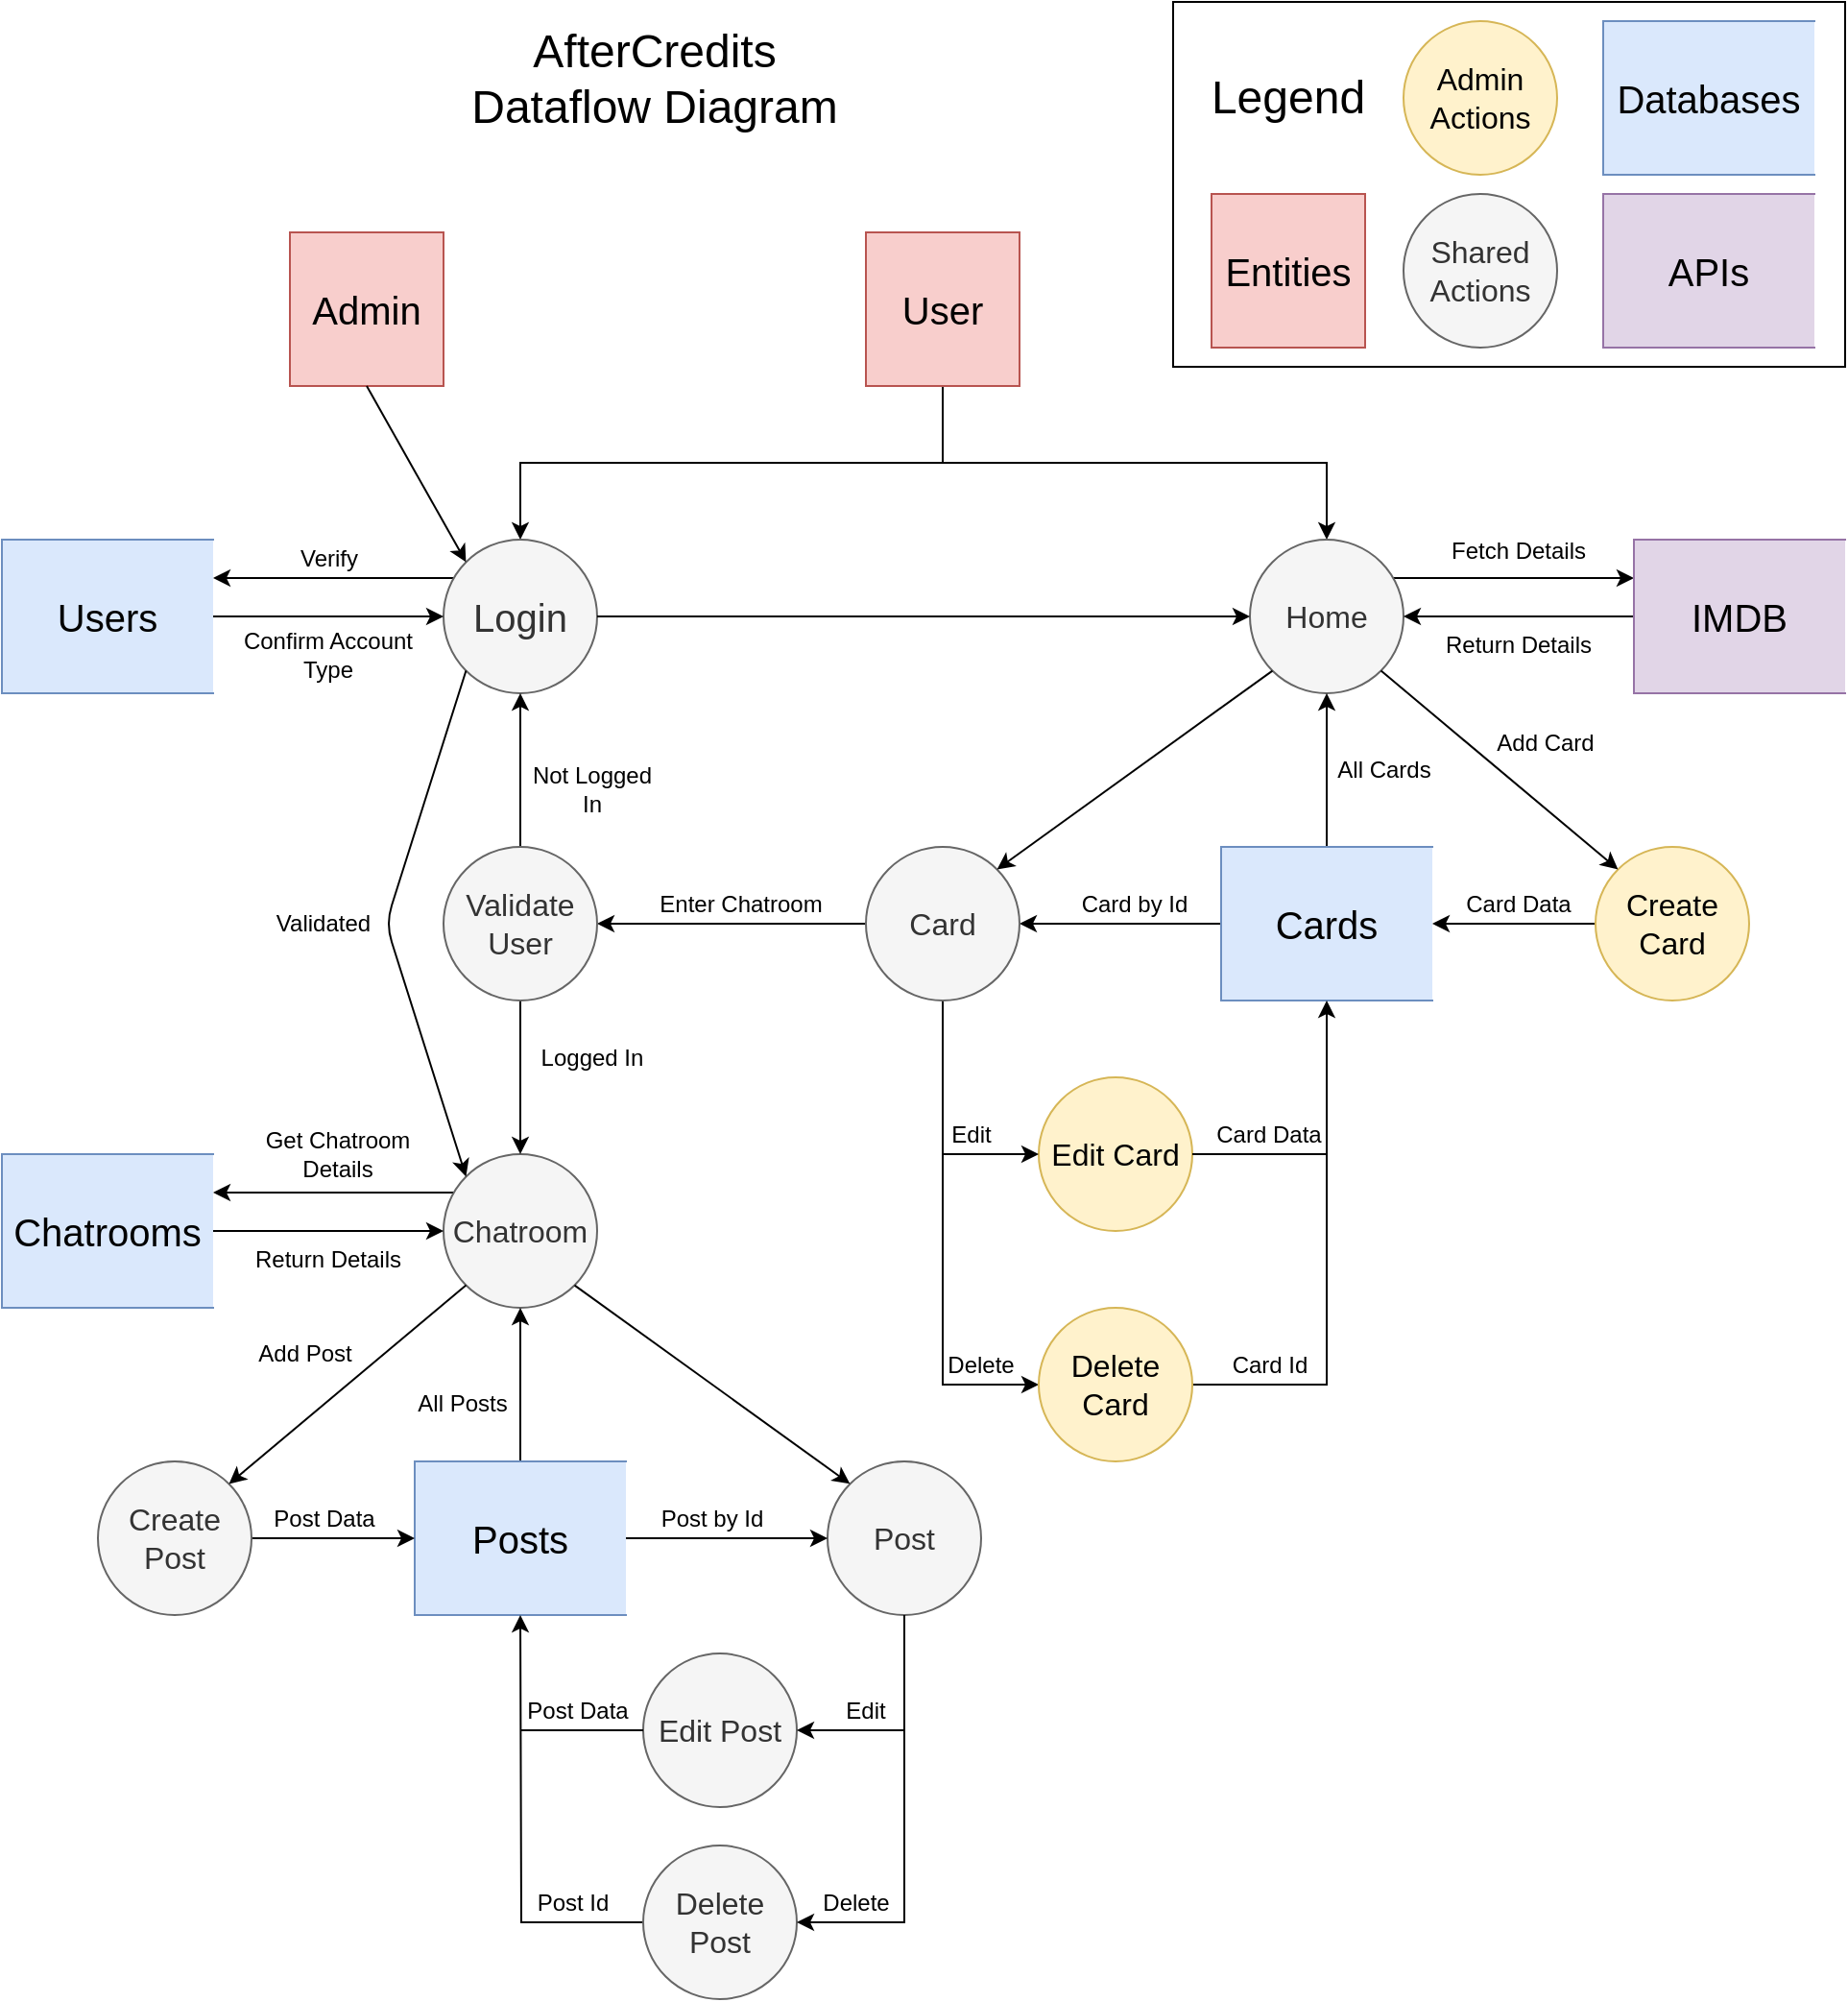 <mxfile version="14.4.9" type="device"><diagram id="RiJQAqH7aMuWV0R9RFBS" name="Page-1"><mxGraphModel dx="1871" dy="617" grid="1" gridSize="10" guides="1" tooltips="1" connect="1" arrows="1" fold="1" page="1" pageScale="1" pageWidth="850" pageHeight="1100" math="0" shadow="0"><root><mxCell id="0"/><mxCell id="1" parent="0"/><mxCell id="LqPZNxDCGfYMZ58kpEBG-1" value="&lt;font style=&quot;font-size: 24px&quot;&gt;AfterCredits Dataflow Diagram&lt;/font&gt;" style="text;html=1;strokeColor=none;fillColor=none;align=center;verticalAlign=middle;whiteSpace=wrap;rounded=0;" parent="1" vertex="1"><mxGeometry x="-570" y="20" width="200" height="80" as="geometry"/></mxCell><mxCell id="pwWabVdhbER4xxO2KLVx-45" style="edgeStyle=orthogonalEdgeStyle;rounded=0;orthogonalLoop=1;jettySize=auto;html=1;entryX=0.5;entryY=0;entryDx=0;entryDy=0;exitX=0.5;exitY=1;exitDx=0;exitDy=0;" edge="1" parent="1" source="LqPZNxDCGfYMZ58kpEBG-2" target="LqPZNxDCGfYMZ58kpEBG-20"><mxGeometry relative="1" as="geometry"><mxPoint x="-457.5" y="240" as="targetPoint"/><Array as="points"><mxPoint x="-320" y="260"/><mxPoint x="-120" y="260"/></Array></mxGeometry></mxCell><mxCell id="pwWabVdhbER4xxO2KLVx-125" style="edgeStyle=orthogonalEdgeStyle;rounded=0;orthogonalLoop=1;jettySize=auto;html=1;entryX=0.5;entryY=0;entryDx=0;entryDy=0;startArrow=none;startFill=0;endArrow=classic;endFill=1;" edge="1" parent="1" source="LqPZNxDCGfYMZ58kpEBG-2" target="LqPZNxDCGfYMZ58kpEBG-6"><mxGeometry relative="1" as="geometry"><Array as="points"><mxPoint x="-320" y="260"/><mxPoint x="-540" y="260"/></Array></mxGeometry></mxCell><mxCell id="LqPZNxDCGfYMZ58kpEBG-2" value="&lt;font style=&quot;font-size: 20px&quot;&gt;User&lt;/font&gt;" style="whiteSpace=wrap;html=1;aspect=fixed;strokeColor=#b85450;fillColor=#f8cecc;" parent="1" vertex="1"><mxGeometry x="-360" y="140" width="80" height="80" as="geometry"/></mxCell><mxCell id="pwWabVdhbER4xxO2KLVx-99" style="edgeStyle=orthogonalEdgeStyle;rounded=0;orthogonalLoop=1;jettySize=auto;html=1;entryX=1;entryY=0.25;entryDx=0;entryDy=0;startArrow=none;startFill=0;exitX=0;exitY=0;exitDx=0;exitDy=0;" edge="1" parent="1" source="LqPZNxDCGfYMZ58kpEBG-6" target="LqPZNxDCGfYMZ58kpEBG-7"><mxGeometry relative="1" as="geometry"><Array as="points"><mxPoint x="-568" y="320"/></Array></mxGeometry></mxCell><mxCell id="LqPZNxDCGfYMZ58kpEBG-6" value="&lt;font style=&quot;font-size: 20px&quot;&gt;Login&lt;/font&gt;" style="ellipse;whiteSpace=wrap;html=1;aspect=fixed;fillColor=#f5f5f5;strokeColor=#666666;fontColor=#333333;" parent="1" vertex="1"><mxGeometry x="-580" y="300" width="80" height="80" as="geometry"/></mxCell><mxCell id="pwWabVdhbER4xxO2KLVx-101" value="" style="edgeStyle=orthogonalEdgeStyle;rounded=0;orthogonalLoop=1;jettySize=auto;html=1;startArrow=none;startFill=0;" edge="1" parent="1" source="LqPZNxDCGfYMZ58kpEBG-7" target="LqPZNxDCGfYMZ58kpEBG-6"><mxGeometry relative="1" as="geometry"/></mxCell><mxCell id="LqPZNxDCGfYMZ58kpEBG-7" value="&lt;span style=&quot;font-size: 20px&quot;&gt;Users&lt;/span&gt;" style="shape=partialRectangle;whiteSpace=wrap;html=1;bottom=1;right=0;left=1;top=1;fillColor=#dae8fc;perimeterSpacing=0;strokeColor=#6c8ebf;" parent="1" vertex="1"><mxGeometry x="-810" y="300" width="110" height="80" as="geometry"/></mxCell><mxCell id="LqPZNxDCGfYMZ58kpEBG-14" value="Verify" style="text;html=1;strokeColor=none;fillColor=none;align=center;verticalAlign=middle;whiteSpace=wrap;rounded=0;" parent="1" vertex="1"><mxGeometry x="-672.5" y="300" width="65" height="20" as="geometry"/></mxCell><mxCell id="pwWabVdhbER4xxO2KLVx-127" value="" style="edgeStyle=orthogonalEdgeStyle;rounded=0;orthogonalLoop=1;jettySize=auto;html=1;startArrow=none;startFill=0;endArrow=classic;endFill=1;entryX=1;entryY=0.25;entryDx=0;entryDy=0;exitX=0;exitY=0;exitDx=0;exitDy=0;" edge="1" parent="1" source="LqPZNxDCGfYMZ58kpEBG-17" target="HxI_gcQJku9amhv0nbOb-12"><mxGeometry relative="1" as="geometry"><Array as="points"><mxPoint x="-568" y="640"/></Array></mxGeometry></mxCell><mxCell id="LqPZNxDCGfYMZ58kpEBG-17" value="&lt;font style=&quot;font-size: 16px&quot;&gt;Chatroom&lt;/font&gt;" style="ellipse;whiteSpace=wrap;html=1;aspect=fixed;fillColor=#f5f5f5;strokeColor=#666666;fontColor=#333333;" parent="1" vertex="1"><mxGeometry x="-580" y="620" width="80" height="80" as="geometry"/></mxCell><mxCell id="pwWabVdhbER4xxO2KLVx-133" value="" style="edgeStyle=orthogonalEdgeStyle;rounded=0;orthogonalLoop=1;jettySize=auto;html=1;startArrow=none;startFill=0;endArrow=classic;endFill=1;exitX=1;exitY=0;exitDx=0;exitDy=0;entryX=0;entryY=0.25;entryDx=0;entryDy=0;" edge="1" parent="1" source="LqPZNxDCGfYMZ58kpEBG-20" target="LqPZNxDCGfYMZ58kpEBG-23"><mxGeometry relative="1" as="geometry"><Array as="points"><mxPoint x="-92" y="320"/></Array></mxGeometry></mxCell><mxCell id="LqPZNxDCGfYMZ58kpEBG-20" value="&lt;font style=&quot;font-size: 16px&quot;&gt;Home&lt;br&gt;&lt;/font&gt;" style="ellipse;whiteSpace=wrap;html=1;aspect=fixed;fillColor=#f5f5f5;strokeColor=#666666;fontColor=#333333;" parent="1" vertex="1"><mxGeometry x="-160" y="300" width="80" height="80" as="geometry"/></mxCell><mxCell id="pwWabVdhbER4xxO2KLVx-134" value="" style="edgeStyle=orthogonalEdgeStyle;rounded=0;orthogonalLoop=1;jettySize=auto;html=1;startArrow=none;startFill=0;endArrow=classic;endFill=1;entryX=1;entryY=0.5;entryDx=0;entryDy=0;" edge="1" parent="1" source="LqPZNxDCGfYMZ58kpEBG-23" target="LqPZNxDCGfYMZ58kpEBG-20"><mxGeometry relative="1" as="geometry"/></mxCell><mxCell id="LqPZNxDCGfYMZ58kpEBG-23" value="&lt;span style=&quot;font-size: 20px&quot;&gt;IMDB&lt;/span&gt;" style="shape=partialRectangle;whiteSpace=wrap;html=1;bottom=1;right=0;left=1;top=1;perimeterSpacing=0;fillColor=#e1d5e7;strokeColor=#9673a6;" parent="1" vertex="1"><mxGeometry x="40" y="300" width="110" height="80" as="geometry"/></mxCell><mxCell id="LqPZNxDCGfYMZ58kpEBG-25" value="Fetch Details" style="text;html=1;strokeColor=none;fillColor=none;align=center;verticalAlign=middle;whiteSpace=wrap;rounded=0;" parent="1" vertex="1"><mxGeometry x="-60" y="296" width="80" height="20" as="geometry"/></mxCell><mxCell id="LqPZNxDCGfYMZ58kpEBG-28" value="&lt;font style=&quot;font-size: 16px&quot;&gt;Post&lt;/font&gt;" style="ellipse;whiteSpace=wrap;html=1;aspect=fixed;fillColor=#f5f5f5;strokeColor=#666666;fontColor=#333333;" parent="1" vertex="1"><mxGeometry x="-380" y="780" width="80" height="80" as="geometry"/></mxCell><mxCell id="pwWabVdhbER4xxO2KLVx-71" value="" style="edgeStyle=orthogonalEdgeStyle;rounded=0;orthogonalLoop=1;jettySize=auto;html=1;startArrow=none;startFill=0;entryX=0;entryY=0.5;entryDx=0;entryDy=0;" edge="1" parent="1" source="HxI_gcQJku9amhv0nbOb-1" target="LqPZNxDCGfYMZ58kpEBG-28"><mxGeometry relative="1" as="geometry"><mxPoint x="-450" y="810" as="targetPoint"/></mxGeometry></mxCell><mxCell id="pwWabVdhbER4xxO2KLVx-73" value="" style="edgeStyle=orthogonalEdgeStyle;rounded=0;orthogonalLoop=1;jettySize=auto;html=1;startArrow=none;startFill=0;" edge="1" parent="1" source="HxI_gcQJku9amhv0nbOb-1" target="LqPZNxDCGfYMZ58kpEBG-17"><mxGeometry relative="1" as="geometry"/></mxCell><mxCell id="HxI_gcQJku9amhv0nbOb-1" value="&lt;font style=&quot;font-size: 20px&quot;&gt;Posts&lt;br&gt;&lt;/font&gt;" style="shape=partialRectangle;whiteSpace=wrap;html=1;bottom=1;right=0;left=1;top=1;fillColor=#dae8fc;perimeterSpacing=0;strokeColor=#6c8ebf;" parent="1" vertex="1"><mxGeometry x="-595" y="780" width="110" height="80" as="geometry"/></mxCell><mxCell id="HxI_gcQJku9amhv0nbOb-2" value="Post Data" style="text;html=1;strokeColor=none;fillColor=none;align=center;verticalAlign=middle;whiteSpace=wrap;rounded=0;" parent="1" vertex="1"><mxGeometry x="-672.5" y="800" width="60" height="20" as="geometry"/></mxCell><mxCell id="pwWabVdhbER4xxO2KLVx-128" value="" style="edgeStyle=orthogonalEdgeStyle;rounded=0;orthogonalLoop=1;jettySize=auto;html=1;startArrow=none;startFill=0;endArrow=classic;endFill=1;entryX=0;entryY=0.5;entryDx=0;entryDy=0;" edge="1" parent="1" source="HxI_gcQJku9amhv0nbOb-12" target="LqPZNxDCGfYMZ58kpEBG-17"><mxGeometry relative="1" as="geometry"/></mxCell><mxCell id="HxI_gcQJku9amhv0nbOb-12" value="&lt;font style=&quot;font-size: 20px&quot;&gt;Chatrooms&lt;br&gt;&lt;/font&gt;" style="shape=partialRectangle;whiteSpace=wrap;html=1;bottom=1;right=0;left=1;top=1;fillColor=#dae8fc;perimeterSpacing=0;strokeColor=#6c8ebf;" parent="1" vertex="1"><mxGeometry x="-810" y="620" width="110" height="80" as="geometry"/></mxCell><mxCell id="HxI_gcQJku9amhv0nbOb-13" value="Enter Chatroom" style="text;html=1;strokeColor=none;fillColor=none;align=center;verticalAlign=middle;whiteSpace=wrap;rounded=0;" parent="1" vertex="1"><mxGeometry x="-470" y="480" width="90" height="20" as="geometry"/></mxCell><mxCell id="pwWabVdhbER4xxO2KLVx-72" value="" style="edgeStyle=orthogonalEdgeStyle;rounded=0;orthogonalLoop=1;jettySize=auto;html=1;startArrow=none;startFill=0;" edge="1" parent="1" source="pwWabVdhbER4xxO2KLVx-6" target="HxI_gcQJku9amhv0nbOb-1"><mxGeometry relative="1" as="geometry"/></mxCell><mxCell id="pwWabVdhbER4xxO2KLVx-6" value="&lt;font style=&quot;font-size: 16px&quot;&gt;Create Post&lt;/font&gt;" style="ellipse;whiteSpace=wrap;html=1;aspect=fixed;fillColor=#f5f5f5;strokeColor=#666666;fontColor=#333333;" vertex="1" parent="1"><mxGeometry x="-760" y="780" width="80" height="80" as="geometry"/></mxCell><mxCell id="pwWabVdhbER4xxO2KLVx-7" value="&lt;font style=&quot;font-size: 16px&quot;&gt;Edit Post&lt;/font&gt;" style="ellipse;whiteSpace=wrap;html=1;aspect=fixed;fillColor=#f5f5f5;strokeColor=#666666;fontColor=#333333;" vertex="1" parent="1"><mxGeometry x="-476" y="880" width="80" height="80" as="geometry"/></mxCell><mxCell id="pwWabVdhbER4xxO2KLVx-70" style="edgeStyle=orthogonalEdgeStyle;rounded=0;orthogonalLoop=1;jettySize=auto;html=1;startArrow=none;startFill=0;exitX=0;exitY=0.5;exitDx=0;exitDy=0;" edge="1" parent="1" source="pwWabVdhbER4xxO2KLVx-8"><mxGeometry relative="1" as="geometry"><mxPoint x="-540" y="860" as="targetPoint"/><mxPoint x="-520.0" y="1050.0" as="sourcePoint"/></mxGeometry></mxCell><mxCell id="pwWabVdhbER4xxO2KLVx-8" value="&lt;font style=&quot;font-size: 16px&quot;&gt;Delete Post&lt;/font&gt;" style="ellipse;whiteSpace=wrap;html=1;aspect=fixed;fillColor=#f5f5f5;strokeColor=#666666;fontColor=#333333;" vertex="1" parent="1"><mxGeometry x="-476" y="980" width="80" height="80" as="geometry"/></mxCell><mxCell id="pwWabVdhbER4xxO2KLVx-9" value="Post by Id" style="text;html=1;strokeColor=none;fillColor=none;align=center;verticalAlign=middle;whiteSpace=wrap;rounded=0;" vertex="1" parent="1"><mxGeometry x="-470" y="800" width="60" height="20" as="geometry"/></mxCell><mxCell id="pwWabVdhbER4xxO2KLVx-10" value="All Posts" style="text;html=1;strokeColor=none;fillColor=none;align=center;verticalAlign=middle;whiteSpace=wrap;rounded=0;" vertex="1" parent="1"><mxGeometry x="-600" y="740" width="60" height="20" as="geometry"/></mxCell><mxCell id="pwWabVdhbER4xxO2KLVx-11" value="Edit" style="text;html=1;strokeColor=none;fillColor=none;align=center;verticalAlign=middle;whiteSpace=wrap;rounded=0;" vertex="1" parent="1"><mxGeometry x="-375" y="900" width="30" height="20" as="geometry"/></mxCell><mxCell id="pwWabVdhbER4xxO2KLVx-13" value="Add Post" style="text;html=1;strokeColor=none;fillColor=none;align=center;verticalAlign=middle;whiteSpace=wrap;rounded=0;" vertex="1" parent="1"><mxGeometry x="-682" y="714" width="60" height="20" as="geometry"/></mxCell><mxCell id="pwWabVdhbER4xxO2KLVx-74" value="" style="edgeStyle=orthogonalEdgeStyle;rounded=0;orthogonalLoop=1;jettySize=auto;html=1;startArrow=none;startFill=0;" edge="1" parent="1" source="pwWabVdhbER4xxO2KLVx-32" target="LqPZNxDCGfYMZ58kpEBG-20"><mxGeometry relative="1" as="geometry"/></mxCell><mxCell id="pwWabVdhbER4xxO2KLVx-87" value="" style="edgeStyle=orthogonalEdgeStyle;rounded=0;orthogonalLoop=1;jettySize=auto;html=1;startArrow=none;startFill=0;" edge="1" parent="1" source="pwWabVdhbER4xxO2KLVx-32" target="pwWabVdhbER4xxO2KLVx-34"><mxGeometry relative="1" as="geometry"/></mxCell><mxCell id="pwWabVdhbER4xxO2KLVx-32" value="&lt;font style=&quot;font-size: 20px&quot;&gt;Cards&lt;br&gt;&lt;/font&gt;" style="shape=partialRectangle;whiteSpace=wrap;html=1;bottom=1;right=0;left=1;top=1;fillColor=#dae8fc;perimeterSpacing=0;strokeColor=#6c8ebf;" vertex="1" parent="1"><mxGeometry x="-175" y="460" width="110" height="80" as="geometry"/></mxCell><mxCell id="pwWabVdhbER4xxO2KLVx-33" value="&lt;font style=&quot;font-size: 20px&quot;&gt;Admin&lt;/font&gt;" style="whiteSpace=wrap;html=1;aspect=fixed;strokeColor=#b85450;fillColor=#f8cecc;" vertex="1" parent="1"><mxGeometry x="-660" y="140" width="80" height="80" as="geometry"/></mxCell><mxCell id="pwWabVdhbER4xxO2KLVx-78" style="edgeStyle=orthogonalEdgeStyle;rounded=0;orthogonalLoop=1;jettySize=auto;html=1;entryX=0;entryY=0.5;entryDx=0;entryDy=0;startArrow=none;startFill=0;exitX=0.5;exitY=1;exitDx=0;exitDy=0;" edge="1" parent="1" source="pwWabVdhbER4xxO2KLVx-34" target="pwWabVdhbER4xxO2KLVx-37"><mxGeometry relative="1" as="geometry"><Array as="points"><mxPoint x="-320" y="740"/></Array></mxGeometry></mxCell><mxCell id="pwWabVdhbER4xxO2KLVx-118" style="edgeStyle=orthogonalEdgeStyle;rounded=0;orthogonalLoop=1;jettySize=auto;html=1;entryX=1;entryY=0.5;entryDx=0;entryDy=0;startArrow=none;startFill=0;" edge="1" parent="1" source="pwWabVdhbER4xxO2KLVx-34" target="pwWabVdhbER4xxO2KLVx-90"><mxGeometry relative="1" as="geometry"/></mxCell><mxCell id="pwWabVdhbER4xxO2KLVx-34" value="&lt;font style=&quot;font-size: 16px&quot;&gt;Card&lt;/font&gt;" style="ellipse;whiteSpace=wrap;html=1;aspect=fixed;fillColor=#f5f5f5;strokeColor=#666666;fontColor=#333333;" vertex="1" parent="1"><mxGeometry x="-360" y="460" width="80" height="80" as="geometry"/></mxCell><mxCell id="pwWabVdhbER4xxO2KLVx-56" value="" style="edgeStyle=orthogonalEdgeStyle;rounded=0;orthogonalLoop=1;jettySize=auto;html=1;startArrow=none;startFill=0;" edge="1" parent="1" source="pwWabVdhbER4xxO2KLVx-35" target="pwWabVdhbER4xxO2KLVx-32"><mxGeometry relative="1" as="geometry"><Array as="points"><mxPoint x="45" y="470"/></Array></mxGeometry></mxCell><mxCell id="pwWabVdhbER4xxO2KLVx-35" value="&lt;font style=&quot;font-size: 16px&quot;&gt;Create Card&lt;/font&gt;" style="ellipse;whiteSpace=wrap;html=1;aspect=fixed;fillColor=#fff2cc;strokeColor=#d6b656;" vertex="1" parent="1"><mxGeometry x="20" y="460" width="80" height="80" as="geometry"/></mxCell><mxCell id="pwWabVdhbER4xxO2KLVx-36" value="&lt;font style=&quot;font-size: 16px&quot;&gt;Edit Card&lt;/font&gt;" style="ellipse;whiteSpace=wrap;html=1;aspect=fixed;fillColor=#fff2cc;strokeColor=#d6b656;" vertex="1" parent="1"><mxGeometry x="-270" y="580" width="80" height="80" as="geometry"/></mxCell><mxCell id="pwWabVdhbER4xxO2KLVx-80" style="edgeStyle=orthogonalEdgeStyle;rounded=0;orthogonalLoop=1;jettySize=auto;html=1;startArrow=none;startFill=0;entryX=0.5;entryY=1;entryDx=0;entryDy=0;" edge="1" parent="1" source="pwWabVdhbER4xxO2KLVx-37" target="pwWabVdhbER4xxO2KLVx-32"><mxGeometry relative="1" as="geometry"><mxPoint x="-145" y="670" as="targetPoint"/><Array as="points"><mxPoint x="-120" y="740"/></Array></mxGeometry></mxCell><mxCell id="pwWabVdhbER4xxO2KLVx-37" value="&lt;font style=&quot;font-size: 16px&quot;&gt;Delete Card&lt;/font&gt;" style="ellipse;whiteSpace=wrap;html=1;aspect=fixed;fillColor=#fff2cc;strokeColor=#d6b656;" vertex="1" parent="1"><mxGeometry x="-270" y="700" width="80" height="80" as="geometry"/></mxCell><mxCell id="pwWabVdhbER4xxO2KLVx-38" value="Card Data" style="text;html=1;strokeColor=none;fillColor=none;align=center;verticalAlign=middle;whiteSpace=wrap;rounded=0;" vertex="1" parent="1"><mxGeometry x="-50" y="480" width="60" height="20" as="geometry"/></mxCell><mxCell id="pwWabVdhbER4xxO2KLVx-39" value="Card by Id" style="text;html=1;strokeColor=none;fillColor=none;align=center;verticalAlign=middle;whiteSpace=wrap;rounded=0;" vertex="1" parent="1"><mxGeometry x="-250" y="480" width="60" height="20" as="geometry"/></mxCell><mxCell id="pwWabVdhbER4xxO2KLVx-40" value="All Cards" style="text;html=1;strokeColor=none;fillColor=none;align=center;verticalAlign=middle;whiteSpace=wrap;rounded=0;" vertex="1" parent="1"><mxGeometry x="-120" y="410" width="60" height="20" as="geometry"/></mxCell><mxCell id="pwWabVdhbER4xxO2KLVx-41" value="Edit" style="text;html=1;strokeColor=none;fillColor=none;align=center;verticalAlign=middle;whiteSpace=wrap;rounded=0;" vertex="1" parent="1"><mxGeometry x="-320" y="600" width="30" height="20" as="geometry"/></mxCell><mxCell id="pwWabVdhbER4xxO2KLVx-42" value="Delete" style="text;html=1;strokeColor=none;fillColor=none;align=center;verticalAlign=middle;whiteSpace=wrap;rounded=0;" vertex="1" parent="1"><mxGeometry x="-320" y="720" width="40" height="20" as="geometry"/></mxCell><mxCell id="pwWabVdhbER4xxO2KLVx-43" value="Add Card" style="text;html=1;strokeColor=none;fillColor=none;align=center;verticalAlign=middle;whiteSpace=wrap;rounded=0;" vertex="1" parent="1"><mxGeometry x="-36" y="396" width="60" height="20" as="geometry"/></mxCell><mxCell id="pwWabVdhbER4xxO2KLVx-84" value="" style="endArrow=classic;html=1;exitX=1;exitY=0.5;exitDx=0;exitDy=0;entryX=0;entryY=0.5;entryDx=0;entryDy=0;" edge="1" parent="1" source="LqPZNxDCGfYMZ58kpEBG-6" target="LqPZNxDCGfYMZ58kpEBG-20"><mxGeometry width="50" height="50" relative="1" as="geometry"><mxPoint x="-570" y="420" as="sourcePoint"/><mxPoint x="-520" y="370" as="targetPoint"/></mxGeometry></mxCell><mxCell id="pwWabVdhbER4xxO2KLVx-86" value="Confirm Account Type" style="text;html=1;strokeColor=none;fillColor=none;align=center;verticalAlign=middle;whiteSpace=wrap;rounded=0;" vertex="1" parent="1"><mxGeometry x="-695" y="350" width="110" height="20" as="geometry"/></mxCell><mxCell id="pwWabVdhbER4xxO2KLVx-93" value="" style="edgeStyle=orthogonalEdgeStyle;rounded=0;orthogonalLoop=1;jettySize=auto;html=1;startArrow=none;startFill=0;" edge="1" parent="1" source="pwWabVdhbER4xxO2KLVx-90" target="LqPZNxDCGfYMZ58kpEBG-17"><mxGeometry relative="1" as="geometry"/></mxCell><mxCell id="pwWabVdhbER4xxO2KLVx-105" style="edgeStyle=orthogonalEdgeStyle;rounded=0;orthogonalLoop=1;jettySize=auto;html=1;entryX=0.5;entryY=1;entryDx=0;entryDy=0;startArrow=none;startFill=0;" edge="1" parent="1" source="pwWabVdhbER4xxO2KLVx-90" target="LqPZNxDCGfYMZ58kpEBG-6"><mxGeometry relative="1" as="geometry"/></mxCell><mxCell id="pwWabVdhbER4xxO2KLVx-90" value="&lt;font style=&quot;font-size: 16px&quot;&gt;Validate User&lt;/font&gt;" style="ellipse;whiteSpace=wrap;html=1;aspect=fixed;fillColor=#f5f5f5;strokeColor=#666666;fontColor=#333333;" vertex="1" parent="1"><mxGeometry x="-580" y="460" width="80" height="80" as="geometry"/></mxCell><mxCell id="pwWabVdhbER4xxO2KLVx-95" value="" style="endArrow=classic;html=1;exitX=0;exitY=1;exitDx=0;exitDy=0;entryX=1;entryY=0;entryDx=0;entryDy=0;" edge="1" parent="1" source="LqPZNxDCGfYMZ58kpEBG-20" target="pwWabVdhbER4xxO2KLVx-34"><mxGeometry width="50" height="50" relative="1" as="geometry"><mxPoint x="-395" y="430" as="sourcePoint"/><mxPoint x="-345" y="380" as="targetPoint"/></mxGeometry></mxCell><mxCell id="pwWabVdhbER4xxO2KLVx-96" value="" style="endArrow=classic;html=1;exitX=1;exitY=1;exitDx=0;exitDy=0;entryX=0;entryY=0;entryDx=0;entryDy=0;" edge="1" parent="1" source="LqPZNxDCGfYMZ58kpEBG-20" target="pwWabVdhbER4xxO2KLVx-35"><mxGeometry width="50" height="50" relative="1" as="geometry"><mxPoint x="89.216" y="306.564" as="sourcePoint"/><mxPoint x="-39.216" y="379.996" as="targetPoint"/></mxGeometry></mxCell><mxCell id="pwWabVdhbER4xxO2KLVx-97" value="" style="endArrow=classic;html=1;exitX=0;exitY=1;exitDx=0;exitDy=0;entryX=1;entryY=0;entryDx=0;entryDy=0;" edge="1" parent="1" source="LqPZNxDCGfYMZ58kpEBG-17" target="pwWabVdhbER4xxO2KLVx-6"><mxGeometry width="50" height="50" relative="1" as="geometry"><mxPoint x="-601.564" y="650.004" as="sourcePoint"/><mxPoint x="-729.996" y="723.436" as="targetPoint"/></mxGeometry></mxCell><mxCell id="pwWabVdhbER4xxO2KLVx-98" value="" style="endArrow=classic;html=1;exitX=1;exitY=1;exitDx=0;exitDy=0;entryX=0;entryY=0;entryDx=0;entryDy=0;" edge="1" parent="1" source="LqPZNxDCGfYMZ58kpEBG-17" target="LqPZNxDCGfYMZ58kpEBG-28"><mxGeometry width="50" height="50" relative="1" as="geometry"><mxPoint x="-345.784" y="686.564" as="sourcePoint"/><mxPoint x="-474.216" y="759.996" as="targetPoint"/></mxGeometry></mxCell><mxCell id="pwWabVdhbER4xxO2KLVx-102" value="Not Logged In" style="text;html=1;strokeColor=none;fillColor=none;align=center;verticalAlign=middle;whiteSpace=wrap;rounded=0;" vertex="1" parent="1"><mxGeometry x="-535" y="420" width="65" height="20" as="geometry"/></mxCell><mxCell id="pwWabVdhbER4xxO2KLVx-103" value="Logged In" style="text;html=1;strokeColor=none;fillColor=none;align=center;verticalAlign=middle;whiteSpace=wrap;rounded=0;" vertex="1" parent="1"><mxGeometry x="-535" y="560" width="65" height="20" as="geometry"/></mxCell><mxCell id="pwWabVdhbER4xxO2KLVx-104" value="" style="endArrow=classic;html=1;exitX=0;exitY=1;exitDx=0;exitDy=0;entryX=0;entryY=0;entryDx=0;entryDy=0;" edge="1" parent="1" source="LqPZNxDCGfYMZ58kpEBG-6" target="LqPZNxDCGfYMZ58kpEBG-17"><mxGeometry width="50" height="50" relative="1" as="geometry"><mxPoint x="-680" y="570" as="sourcePoint"/><mxPoint x="-630" y="520" as="targetPoint"/><Array as="points"><mxPoint x="-610" y="500"/></Array></mxGeometry></mxCell><mxCell id="pwWabVdhbER4xxO2KLVx-106" value="Validated" style="text;html=1;strokeColor=none;fillColor=none;align=center;verticalAlign=middle;whiteSpace=wrap;rounded=0;" vertex="1" parent="1"><mxGeometry x="-668.75" y="490" width="52.5" height="20" as="geometry"/></mxCell><mxCell id="pwWabVdhbER4xxO2KLVx-12" value="Delete" style="text;html=1;strokeColor=none;fillColor=none;align=center;verticalAlign=middle;whiteSpace=wrap;rounded=0;" vertex="1" parent="1"><mxGeometry x="-385" y="1000" width="40" height="20" as="geometry"/></mxCell><mxCell id="pwWabVdhbER4xxO2KLVx-110" style="edgeStyle=orthogonalEdgeStyle;rounded=0;orthogonalLoop=1;jettySize=auto;html=1;startArrow=none;startFill=0;exitX=0.5;exitY=1;exitDx=0;exitDy=0;entryX=1;entryY=0.5;entryDx=0;entryDy=0;" edge="1" parent="1" source="LqPZNxDCGfYMZ58kpEBG-28" target="pwWabVdhbER4xxO2KLVx-8"><mxGeometry relative="1" as="geometry"><mxPoint x="-360" y="860" as="sourcePoint"/><mxPoint x="-420.0" y="1050" as="targetPoint"/><Array as="points"/></mxGeometry></mxCell><mxCell id="pwWabVdhbER4xxO2KLVx-112" value="Post Id" style="text;html=1;strokeColor=none;fillColor=none;align=center;verticalAlign=middle;whiteSpace=wrap;rounded=0;" vertex="1" parent="1"><mxGeometry x="-535" y="1000" width="45" height="20" as="geometry"/></mxCell><mxCell id="pwWabVdhbER4xxO2KLVx-114" value="Card Data" style="text;html=1;strokeColor=none;fillColor=none;align=center;verticalAlign=middle;whiteSpace=wrap;rounded=0;" vertex="1" parent="1"><mxGeometry x="-180" y="600" width="60" height="20" as="geometry"/></mxCell><mxCell id="pwWabVdhbER4xxO2KLVx-115" value="Post Data" style="text;html=1;strokeColor=none;fillColor=none;align=center;verticalAlign=middle;whiteSpace=wrap;rounded=0;" vertex="1" parent="1"><mxGeometry x="-540" y="900" width="60" height="20" as="geometry"/></mxCell><mxCell id="pwWabVdhbER4xxO2KLVx-117" value="Card Id" style="text;html=1;strokeColor=none;fillColor=none;align=center;verticalAlign=middle;whiteSpace=wrap;rounded=0;" vertex="1" parent="1"><mxGeometry x="-172.5" y="720" width="45" height="20" as="geometry"/></mxCell><mxCell id="pwWabVdhbER4xxO2KLVx-120" value="" style="endArrow=none;html=1;exitX=1;exitY=0.5;exitDx=0;exitDy=0;" edge="1" parent="1" source="pwWabVdhbER4xxO2KLVx-36"><mxGeometry width="50" height="50" relative="1" as="geometry"><mxPoint x="-60" y="700" as="sourcePoint"/><mxPoint x="-120" y="620" as="targetPoint"/></mxGeometry></mxCell><mxCell id="pwWabVdhbER4xxO2KLVx-121" value="" style="endArrow=classic;html=1;startArrow=none;startFill=0;endFill=1;" edge="1" parent="1"><mxGeometry width="50" height="50" relative="1" as="geometry"><mxPoint x="-320" y="620" as="sourcePoint"/><mxPoint x="-270" y="620" as="targetPoint"/></mxGeometry></mxCell><mxCell id="pwWabVdhbER4xxO2KLVx-122" value="" style="endArrow=none;html=1;entryX=0;entryY=0.5;entryDx=0;entryDy=0;" edge="1" parent="1" target="pwWabVdhbER4xxO2KLVx-7"><mxGeometry width="50" height="50" relative="1" as="geometry"><mxPoint x="-540" y="920" as="sourcePoint"/><mxPoint x="-615" y="930" as="targetPoint"/></mxGeometry></mxCell><mxCell id="pwWabVdhbER4xxO2KLVx-123" value="" style="endArrow=classic;html=1;entryX=1;entryY=0.5;entryDx=0;entryDy=0;" edge="1" parent="1" target="pwWabVdhbER4xxO2KLVx-7"><mxGeometry width="50" height="50" relative="1" as="geometry"><mxPoint x="-340" y="920" as="sourcePoint"/><mxPoint x="-265" y="900" as="targetPoint"/></mxGeometry></mxCell><mxCell id="pwWabVdhbER4xxO2KLVx-126" value="" style="endArrow=classic;html=1;entryX=0;entryY=0;entryDx=0;entryDy=0;exitX=0.5;exitY=1;exitDx=0;exitDy=0;" edge="1" parent="1" source="pwWabVdhbER4xxO2KLVx-33" target="LqPZNxDCGfYMZ58kpEBG-6"><mxGeometry width="50" height="50" relative="1" as="geometry"><mxPoint x="-400" y="460" as="sourcePoint"/><mxPoint x="-350" y="410" as="targetPoint"/></mxGeometry></mxCell><mxCell id="pwWabVdhbER4xxO2KLVx-129" value="Get Chatroom Details" style="text;html=1;strokeColor=none;fillColor=none;align=center;verticalAlign=middle;whiteSpace=wrap;rounded=0;" vertex="1" parent="1"><mxGeometry x="-680" y="610" width="90" height="20" as="geometry"/></mxCell><mxCell id="pwWabVdhbER4xxO2KLVx-130" value="Return Details" style="text;html=1;strokeColor=none;fillColor=none;align=center;verticalAlign=middle;whiteSpace=wrap;rounded=0;" vertex="1" parent="1"><mxGeometry x="-685" y="665" width="90" height="20" as="geometry"/></mxCell><mxCell id="pwWabVdhbER4xxO2KLVx-135" value="Return Details" style="text;html=1;strokeColor=none;fillColor=none;align=center;verticalAlign=middle;whiteSpace=wrap;rounded=0;" vertex="1" parent="1"><mxGeometry x="-60" y="345" width="80" height="20" as="geometry"/></mxCell><mxCell id="pwWabVdhbER4xxO2KLVx-141" value="" style="rounded=0;whiteSpace=wrap;html=1;strokeColor=#000000;gradientColor=none;align=left;" vertex="1" parent="1"><mxGeometry x="-200" y="20" width="350" height="190" as="geometry"/></mxCell><mxCell id="pwWabVdhbER4xxO2KLVx-136" value="&lt;font style=&quot;font-size: 16px&quot;&gt;Admin Actions&lt;/font&gt;" style="ellipse;whiteSpace=wrap;html=1;aspect=fixed;fillColor=#fff2cc;strokeColor=#d6b656;" vertex="1" parent="1"><mxGeometry x="-80" y="30" width="80" height="80" as="geometry"/></mxCell><mxCell id="pwWabVdhbER4xxO2KLVx-137" value="&lt;font style=&quot;font-size: 16px&quot;&gt;Shared Actions&lt;/font&gt;" style="ellipse;whiteSpace=wrap;html=1;aspect=fixed;fillColor=#f5f5f5;strokeColor=#666666;fontColor=#333333;" vertex="1" parent="1"><mxGeometry x="-80" y="120" width="80" height="80" as="geometry"/></mxCell><mxCell id="pwWabVdhbER4xxO2KLVx-138" value="&lt;font style=&quot;font-size: 20px&quot;&gt;Databases&lt;br&gt;&lt;/font&gt;" style="shape=partialRectangle;whiteSpace=wrap;html=1;bottom=1;right=0;left=1;top=1;fillColor=#dae8fc;perimeterSpacing=0;strokeColor=#6c8ebf;" vertex="1" parent="1"><mxGeometry x="24" y="30" width="110" height="80" as="geometry"/></mxCell><mxCell id="pwWabVdhbER4xxO2KLVx-139" value="&lt;span style=&quot;font-size: 20px&quot;&gt;APIs&lt;/span&gt;" style="shape=partialRectangle;whiteSpace=wrap;html=1;bottom=1;right=0;left=1;top=1;perimeterSpacing=0;fillColor=#e1d5e7;strokeColor=#9673a6;" vertex="1" parent="1"><mxGeometry x="24" y="120" width="110" height="80" as="geometry"/></mxCell><mxCell id="pwWabVdhbER4xxO2KLVx-140" value="&lt;font style=&quot;font-size: 20px&quot;&gt;Entities&lt;/font&gt;" style="whiteSpace=wrap;html=1;aspect=fixed;strokeColor=#b85450;fillColor=#f8cecc;" vertex="1" parent="1"><mxGeometry x="-180" y="120" width="80" height="80" as="geometry"/></mxCell><mxCell id="pwWabVdhbER4xxO2KLVx-142" value="&lt;font style=&quot;font-size: 24px&quot;&gt;Legend&lt;/font&gt;" style="text;html=1;strokeColor=none;fillColor=none;align=center;verticalAlign=middle;whiteSpace=wrap;rounded=0;" vertex="1" parent="1"><mxGeometry x="-160" y="60" width="40" height="20" as="geometry"/></mxCell></root></mxGraphModel></diagram></mxfile>
